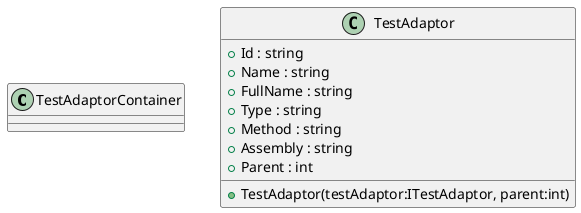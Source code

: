 @startuml
class TestAdaptorContainer {
}
class TestAdaptor {
    + Id : string
    + Name : string
    + FullName : string
    + Type : string
    + Method : string
    + Assembly : string
    + Parent : int
    + TestAdaptor(testAdaptor:ITestAdaptor, parent:int)
}
@enduml
